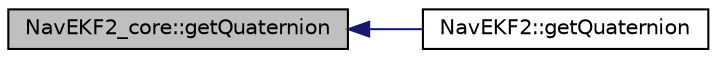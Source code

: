 digraph "NavEKF2_core::getQuaternion"
{
 // INTERACTIVE_SVG=YES
  edge [fontname="Helvetica",fontsize="10",labelfontname="Helvetica",labelfontsize="10"];
  node [fontname="Helvetica",fontsize="10",shape=record];
  rankdir="LR";
  Node1 [label="NavEKF2_core::getQuaternion",height=0.2,width=0.4,color="black", fillcolor="grey75", style="filled", fontcolor="black"];
  Node1 -> Node2 [dir="back",color="midnightblue",fontsize="10",style="solid",fontname="Helvetica"];
  Node2 [label="NavEKF2::getQuaternion",height=0.2,width=0.4,color="black", fillcolor="white", style="filled",URL="$classNavEKF2.html#acc9be5a38737bbc68933977c6b78d278"];
}
